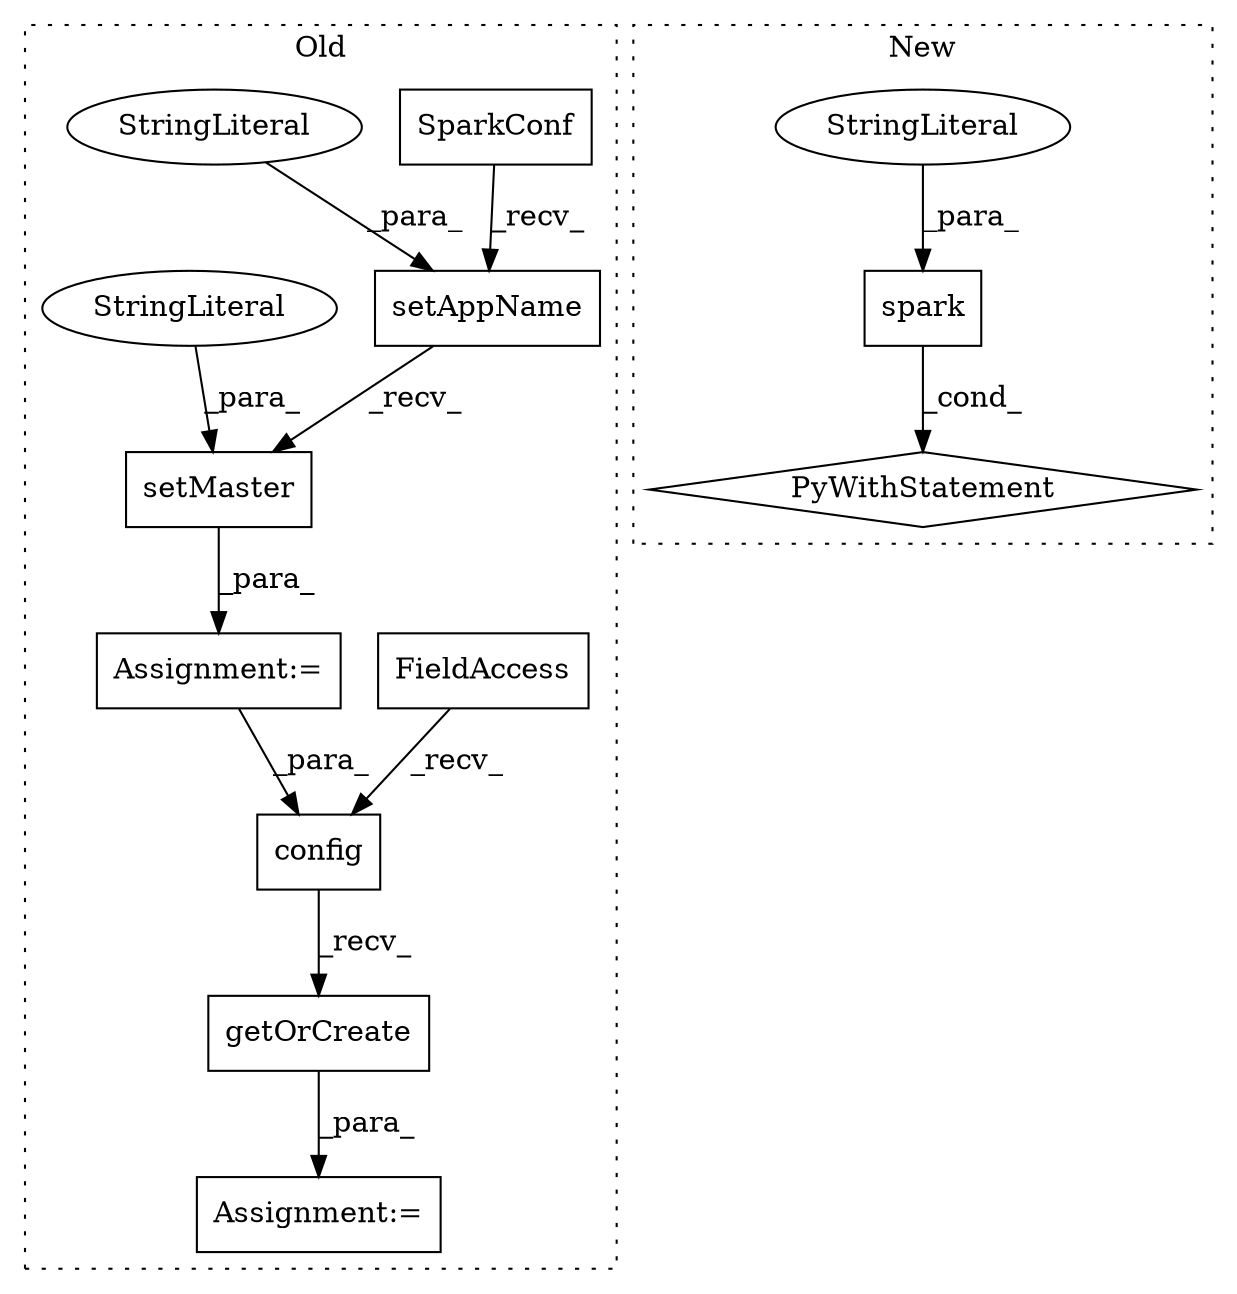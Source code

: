 digraph G {
subgraph cluster0 {
1 [label="setAppName" a="32" s="2565,2592" l="11,1" shape="box"];
4 [label="getOrCreate" a="32" s="2661" l="13" shape="box"];
6 [label="config" a="32" s="2648,2659" l="7,1" shape="box"];
7 [label="FieldAccess" a="22" s="2627" l="20" shape="box"];
8 [label="Assignment:=" a="7" s="2552" l="1" shape="box"];
9 [label="Assignment:=" a="7" s="2626" l="1" shape="box"];
10 [label="setMaster" a="32" s="2594,2614" l="10,1" shape="box"];
11 [label="SparkConf" a="32" s="2553" l="11" shape="box"];
12 [label="StringLiteral" a="45" s="2576" l="16" shape="ellipse"];
13 [label="StringLiteral" a="45" s="2604" l="10" shape="ellipse"];
label = "Old";
style="dotted";
}
subgraph cluster1 {
2 [label="PyWithStatement" a="104" s="2599,2639" l="10,2" shape="diamond"];
3 [label="spark" a="32" s="2609,2638" l="6,1" shape="box"];
5 [label="StringLiteral" a="45" s="2615" l="23" shape="ellipse"];
label = "New";
style="dotted";
}
1 -> 10 [label="_recv_"];
3 -> 2 [label="_cond_"];
4 -> 9 [label="_para_"];
5 -> 3 [label="_para_"];
6 -> 4 [label="_recv_"];
7 -> 6 [label="_recv_"];
8 -> 6 [label="_para_"];
10 -> 8 [label="_para_"];
11 -> 1 [label="_recv_"];
12 -> 1 [label="_para_"];
13 -> 10 [label="_para_"];
}